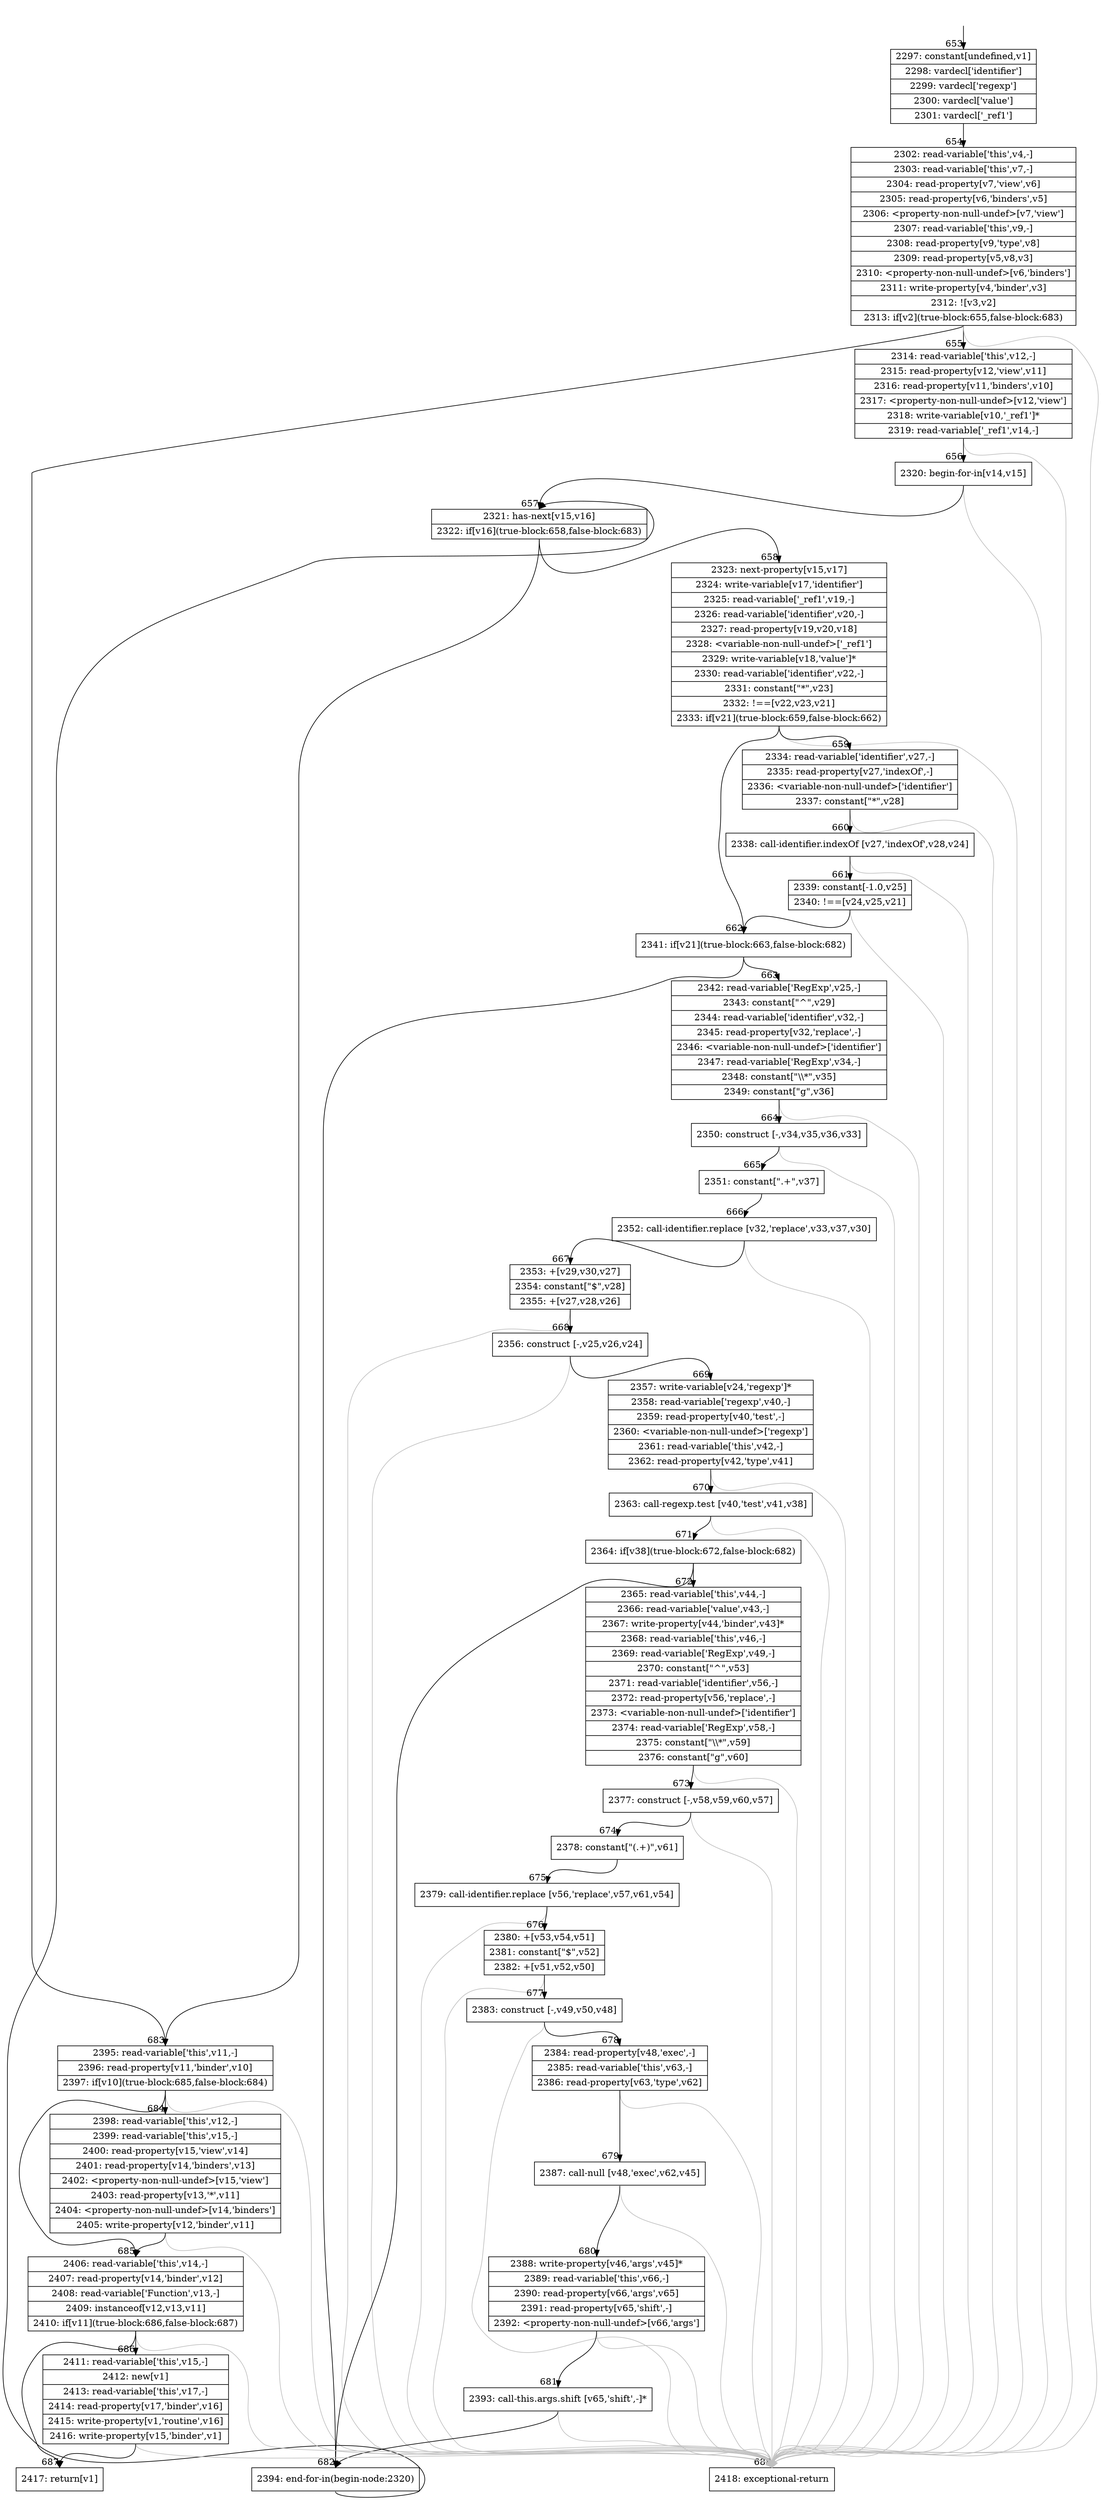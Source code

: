 digraph {
rankdir="TD"
BB_entry49[shape=none,label=""];
BB_entry49 -> BB653 [tailport=s, headport=n, headlabel="    653"]
BB653 [shape=record label="{2297: constant[undefined,v1]|2298: vardecl['identifier']|2299: vardecl['regexp']|2300: vardecl['value']|2301: vardecl['_ref1']}" ] 
BB653 -> BB654 [tailport=s, headport=n, headlabel="      654"]
BB654 [shape=record label="{2302: read-variable['this',v4,-]|2303: read-variable['this',v7,-]|2304: read-property[v7,'view',v6]|2305: read-property[v6,'binders',v5]|2306: \<property-non-null-undef\>[v7,'view']|2307: read-variable['this',v9,-]|2308: read-property[v9,'type',v8]|2309: read-property[v5,v8,v3]|2310: \<property-non-null-undef\>[v6,'binders']|2311: write-property[v4,'binder',v3]|2312: ![v3,v2]|2313: if[v2](true-block:655,false-block:683)}" ] 
BB654 -> BB655 [tailport=s, headport=n, headlabel="      655"]
BB654 -> BB683 [tailport=s, headport=n, headlabel="      683"]
BB654 -> BB688 [tailport=s, headport=n, color=gray, headlabel="      688"]
BB655 [shape=record label="{2314: read-variable['this',v12,-]|2315: read-property[v12,'view',v11]|2316: read-property[v11,'binders',v10]|2317: \<property-non-null-undef\>[v12,'view']|2318: write-variable[v10,'_ref1']*|2319: read-variable['_ref1',v14,-]}" ] 
BB655 -> BB656 [tailport=s, headport=n, headlabel="      656"]
BB655 -> BB688 [tailport=s, headport=n, color=gray]
BB656 [shape=record label="{2320: begin-for-in[v14,v15]}" ] 
BB656 -> BB657 [tailport=s, headport=n, headlabel="      657"]
BB656 -> BB688 [tailport=s, headport=n, color=gray]
BB657 [shape=record label="{2321: has-next[v15,v16]|2322: if[v16](true-block:658,false-block:683)}" ] 
BB657 -> BB658 [tailport=s, headport=n, headlabel="      658"]
BB657 -> BB683 [tailport=s, headport=n]
BB658 [shape=record label="{2323: next-property[v15,v17]|2324: write-variable[v17,'identifier']|2325: read-variable['_ref1',v19,-]|2326: read-variable['identifier',v20,-]|2327: read-property[v19,v20,v18]|2328: \<variable-non-null-undef\>['_ref1']|2329: write-variable[v18,'value']*|2330: read-variable['identifier',v22,-]|2331: constant[\"*\",v23]|2332: !==[v22,v23,v21]|2333: if[v21](true-block:659,false-block:662)}" ] 
BB658 -> BB662 [tailport=s, headport=n, headlabel="      662"]
BB658 -> BB659 [tailport=s, headport=n, headlabel="      659"]
BB658 -> BB688 [tailport=s, headport=n, color=gray]
BB659 [shape=record label="{2334: read-variable['identifier',v27,-]|2335: read-property[v27,'indexOf',-]|2336: \<variable-non-null-undef\>['identifier']|2337: constant[\"*\",v28]}" ] 
BB659 -> BB660 [tailport=s, headport=n, headlabel="      660"]
BB659 -> BB688 [tailport=s, headport=n, color=gray]
BB660 [shape=record label="{2338: call-identifier.indexOf [v27,'indexOf',v28,v24]}" ] 
BB660 -> BB661 [tailport=s, headport=n, headlabel="      661"]
BB660 -> BB688 [tailport=s, headport=n, color=gray]
BB661 [shape=record label="{2339: constant[-1.0,v25]|2340: !==[v24,v25,v21]}" ] 
BB661 -> BB662 [tailport=s, headport=n]
BB661 -> BB688 [tailport=s, headport=n, color=gray]
BB662 [shape=record label="{2341: if[v21](true-block:663,false-block:682)}" ] 
BB662 -> BB663 [tailport=s, headport=n, headlabel="      663"]
BB662 -> BB682 [tailport=s, headport=n, headlabel="      682"]
BB663 [shape=record label="{2342: read-variable['RegExp',v25,-]|2343: constant[\"^\",v29]|2344: read-variable['identifier',v32,-]|2345: read-property[v32,'replace',-]|2346: \<variable-non-null-undef\>['identifier']|2347: read-variable['RegExp',v34,-]|2348: constant[\"\\\\*\",v35]|2349: constant[\"g\",v36]}" ] 
BB663 -> BB664 [tailport=s, headport=n, headlabel="      664"]
BB663 -> BB688 [tailport=s, headport=n, color=gray]
BB664 [shape=record label="{2350: construct [-,v34,v35,v36,v33]}" ] 
BB664 -> BB665 [tailport=s, headport=n, headlabel="      665"]
BB664 -> BB688 [tailport=s, headport=n, color=gray]
BB665 [shape=record label="{2351: constant[\".+\",v37]}" ] 
BB665 -> BB666 [tailport=s, headport=n, headlabel="      666"]
BB666 [shape=record label="{2352: call-identifier.replace [v32,'replace',v33,v37,v30]}" ] 
BB666 -> BB667 [tailport=s, headport=n, headlabel="      667"]
BB666 -> BB688 [tailport=s, headport=n, color=gray]
BB667 [shape=record label="{2353: +[v29,v30,v27]|2354: constant[\"$\",v28]|2355: +[v27,v28,v26]}" ] 
BB667 -> BB668 [tailport=s, headport=n, headlabel="      668"]
BB667 -> BB688 [tailport=s, headport=n, color=gray]
BB668 [shape=record label="{2356: construct [-,v25,v26,v24]}" ] 
BB668 -> BB669 [tailport=s, headport=n, headlabel="      669"]
BB668 -> BB688 [tailport=s, headport=n, color=gray]
BB669 [shape=record label="{2357: write-variable[v24,'regexp']*|2358: read-variable['regexp',v40,-]|2359: read-property[v40,'test',-]|2360: \<variable-non-null-undef\>['regexp']|2361: read-variable['this',v42,-]|2362: read-property[v42,'type',v41]}" ] 
BB669 -> BB670 [tailport=s, headport=n, headlabel="      670"]
BB669 -> BB688 [tailport=s, headport=n, color=gray]
BB670 [shape=record label="{2363: call-regexp.test [v40,'test',v41,v38]}" ] 
BB670 -> BB671 [tailport=s, headport=n, headlabel="      671"]
BB670 -> BB688 [tailport=s, headport=n, color=gray]
BB671 [shape=record label="{2364: if[v38](true-block:672,false-block:682)}" ] 
BB671 -> BB672 [tailport=s, headport=n, headlabel="      672"]
BB671 -> BB682 [tailport=s, headport=n]
BB672 [shape=record label="{2365: read-variable['this',v44,-]|2366: read-variable['value',v43,-]|2367: write-property[v44,'binder',v43]*|2368: read-variable['this',v46,-]|2369: read-variable['RegExp',v49,-]|2370: constant[\"^\",v53]|2371: read-variable['identifier',v56,-]|2372: read-property[v56,'replace',-]|2373: \<variable-non-null-undef\>['identifier']|2374: read-variable['RegExp',v58,-]|2375: constant[\"\\\\*\",v59]|2376: constant[\"g\",v60]}" ] 
BB672 -> BB673 [tailport=s, headport=n, headlabel="      673"]
BB672 -> BB688 [tailport=s, headport=n, color=gray]
BB673 [shape=record label="{2377: construct [-,v58,v59,v60,v57]}" ] 
BB673 -> BB674 [tailport=s, headport=n, headlabel="      674"]
BB673 -> BB688 [tailport=s, headport=n, color=gray]
BB674 [shape=record label="{2378: constant[\"(.+)\",v61]}" ] 
BB674 -> BB675 [tailport=s, headport=n, headlabel="      675"]
BB675 [shape=record label="{2379: call-identifier.replace [v56,'replace',v57,v61,v54]}" ] 
BB675 -> BB676 [tailport=s, headport=n, headlabel="      676"]
BB675 -> BB688 [tailport=s, headport=n, color=gray]
BB676 [shape=record label="{2380: +[v53,v54,v51]|2381: constant[\"$\",v52]|2382: +[v51,v52,v50]}" ] 
BB676 -> BB677 [tailport=s, headport=n, headlabel="      677"]
BB676 -> BB688 [tailport=s, headport=n, color=gray]
BB677 [shape=record label="{2383: construct [-,v49,v50,v48]}" ] 
BB677 -> BB678 [tailport=s, headport=n, headlabel="      678"]
BB677 -> BB688 [tailport=s, headport=n, color=gray]
BB678 [shape=record label="{2384: read-property[v48,'exec',-]|2385: read-variable['this',v63,-]|2386: read-property[v63,'type',v62]}" ] 
BB678 -> BB679 [tailport=s, headport=n, headlabel="      679"]
BB678 -> BB688 [tailport=s, headport=n, color=gray]
BB679 [shape=record label="{2387: call-null [v48,'exec',v62,v45]}" ] 
BB679 -> BB680 [tailport=s, headport=n, headlabel="      680"]
BB679 -> BB688 [tailport=s, headport=n, color=gray]
BB680 [shape=record label="{2388: write-property[v46,'args',v45]*|2389: read-variable['this',v66,-]|2390: read-property[v66,'args',v65]|2391: read-property[v65,'shift',-]|2392: \<property-non-null-undef\>[v66,'args']}" ] 
BB680 -> BB681 [tailport=s, headport=n, headlabel="      681"]
BB680 -> BB688 [tailport=s, headport=n, color=gray]
BB681 [shape=record label="{2393: call-this.args.shift [v65,'shift',-]*}" ] 
BB681 -> BB682 [tailport=s, headport=n]
BB681 -> BB688 [tailport=s, headport=n, color=gray]
BB682 [shape=record label="{2394: end-for-in(begin-node:2320)}" ] 
BB682 -> BB657 [tailport=s, headport=n]
BB683 [shape=record label="{2395: read-variable['this',v11,-]|2396: read-property[v11,'binder',v10]|2397: if[v10](true-block:685,false-block:684)}" ] 
BB683 -> BB685 [tailport=s, headport=n, headlabel="      685"]
BB683 -> BB684 [tailport=s, headport=n, headlabel="      684"]
BB683 -> BB688 [tailport=s, headport=n, color=gray]
BB684 [shape=record label="{2398: read-variable['this',v12,-]|2399: read-variable['this',v15,-]|2400: read-property[v15,'view',v14]|2401: read-property[v14,'binders',v13]|2402: \<property-non-null-undef\>[v15,'view']|2403: read-property[v13,'*',v11]|2404: \<property-non-null-undef\>[v14,'binders']|2405: write-property[v12,'binder',v11]}" ] 
BB684 -> BB685 [tailport=s, headport=n]
BB684 -> BB688 [tailport=s, headport=n, color=gray]
BB685 [shape=record label="{2406: read-variable['this',v14,-]|2407: read-property[v14,'binder',v12]|2408: read-variable['Function',v13,-]|2409: instanceof[v12,v13,v11]|2410: if[v11](true-block:686,false-block:687)}" ] 
BB685 -> BB686 [tailport=s, headport=n, headlabel="      686"]
BB685 -> BB687 [tailport=s, headport=n, headlabel="      687"]
BB685 -> BB688 [tailport=s, headport=n, color=gray]
BB686 [shape=record label="{2411: read-variable['this',v15,-]|2412: new[v1]|2413: read-variable['this',v17,-]|2414: read-property[v17,'binder',v16]|2415: write-property[v1,'routine',v16]|2416: write-property[v15,'binder',v1]}" ] 
BB686 -> BB687 [tailport=s, headport=n]
BB686 -> BB688 [tailport=s, headport=n, color=gray]
BB687 [shape=record label="{2417: return[v1]}" ] 
BB688 [shape=record label="{2418: exceptional-return}" ] 
//#$~ 571
}
